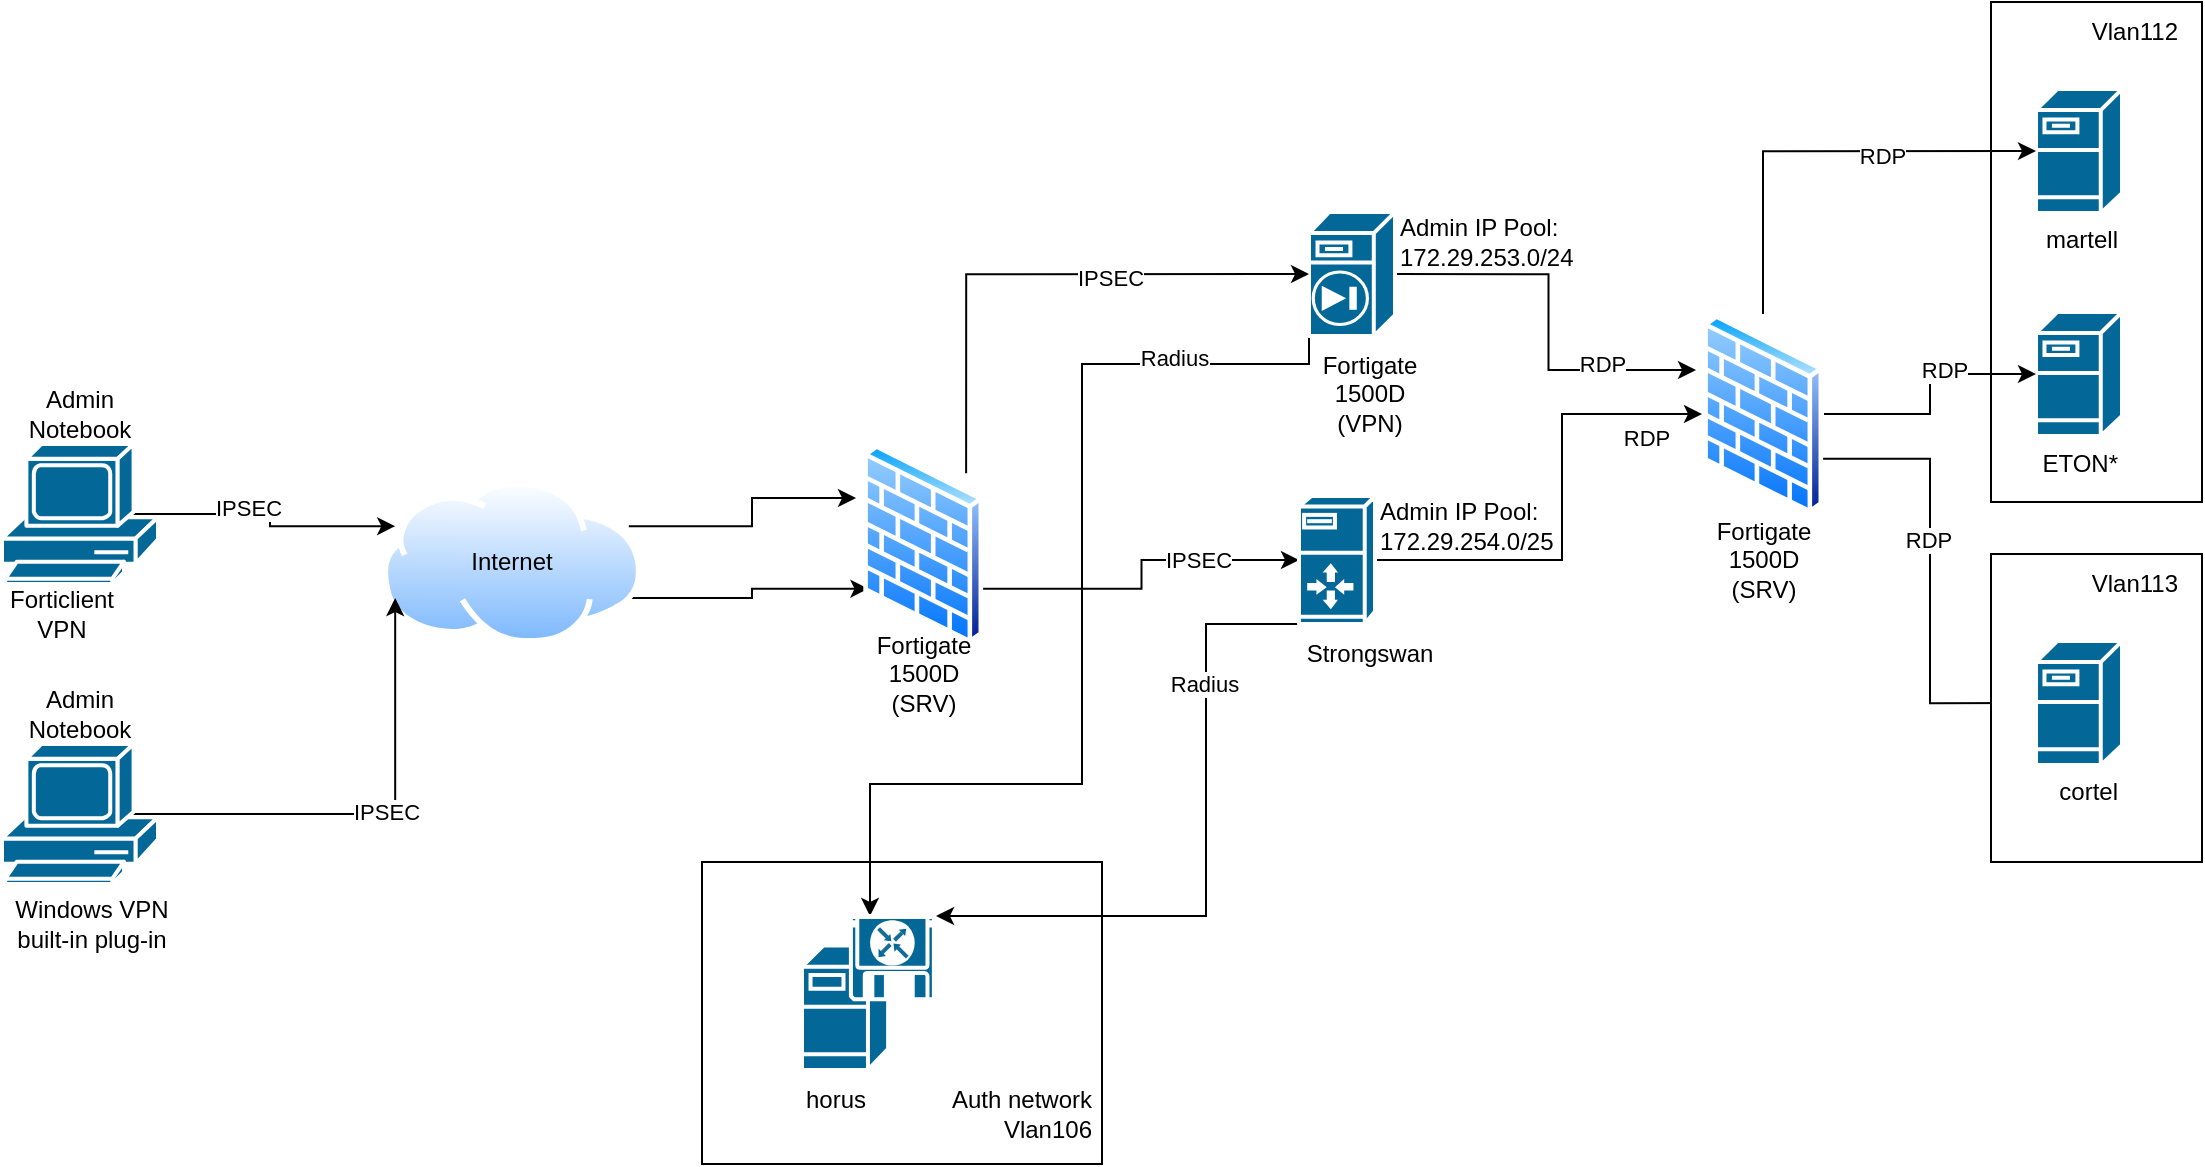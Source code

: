 <mxfile version="21.0.10" type="github">
  <diagram name="Страница 1" id="VsIa5indIaTqXPVTBbkE">
    <mxGraphModel dx="1323" dy="1180" grid="1" gridSize="10" guides="1" tooltips="1" connect="1" arrows="1" fold="1" page="1" pageScale="1" pageWidth="827" pageHeight="1169" math="0" shadow="0">
      <root>
        <mxCell id="0" />
        <mxCell id="1" parent="0" />
        <mxCell id="703FxTiw2iWIutwHa2g_-43" value="" style="rounded=0;whiteSpace=wrap;html=1;" vertex="1" parent="1">
          <mxGeometry x="390" y="519" width="200" height="151" as="geometry" />
        </mxCell>
        <mxCell id="703FxTiw2iWIutwHa2g_-15" style="edgeStyle=orthogonalEdgeStyle;rounded=0;orthogonalLoop=1;jettySize=auto;html=1;exitX=0.83;exitY=0.5;exitDx=0;exitDy=0;exitPerimeter=0;entryX=0;entryY=0.25;entryDx=0;entryDy=0;" edge="1" parent="1" source="703FxTiw2iWIutwHa2g_-1" target="703FxTiw2iWIutwHa2g_-4">
          <mxGeometry relative="1" as="geometry" />
        </mxCell>
        <mxCell id="703FxTiw2iWIutwHa2g_-16" value="IPSEC" style="edgeLabel;html=1;align=center;verticalAlign=middle;resizable=0;points=[];" vertex="1" connectable="0" parent="703FxTiw2iWIutwHa2g_-15">
          <mxGeometry x="-0.158" y="3" relative="1" as="geometry">
            <mxPoint as="offset" />
          </mxGeometry>
        </mxCell>
        <mxCell id="703FxTiw2iWIutwHa2g_-1" value="" style="shape=mxgraph.cisco.computers_and_peripherals.pc;sketch=0;html=1;pointerEvents=1;dashed=0;fillColor=#036897;strokeColor=#ffffff;strokeWidth=2;verticalLabelPosition=bottom;verticalAlign=top;align=center;outlineConnect=0;" vertex="1" parent="1">
          <mxGeometry x="40" y="310" width="78" height="70" as="geometry" />
        </mxCell>
        <mxCell id="703FxTiw2iWIutwHa2g_-39" style="edgeStyle=orthogonalEdgeStyle;rounded=0;orthogonalLoop=1;jettySize=auto;html=1;exitX=0;exitY=1;exitDx=0;exitDy=0;exitPerimeter=0;" edge="1" parent="1" source="703FxTiw2iWIutwHa2g_-2" target="703FxTiw2iWIutwHa2g_-3">
          <mxGeometry relative="1" as="geometry">
            <Array as="points">
              <mxPoint x="694" y="270" />
              <mxPoint x="580" y="270" />
              <mxPoint x="580" y="480" />
              <mxPoint x="474" y="480" />
            </Array>
          </mxGeometry>
        </mxCell>
        <mxCell id="703FxTiw2iWIutwHa2g_-40" value="Radius" style="edgeLabel;html=1;align=center;verticalAlign=middle;resizable=0;points=[];" vertex="1" connectable="0" parent="703FxTiw2iWIutwHa2g_-39">
          <mxGeometry x="-0.674" y="-3" relative="1" as="geometry">
            <mxPoint x="1" as="offset" />
          </mxGeometry>
        </mxCell>
        <mxCell id="703FxTiw2iWIutwHa2g_-48" style="edgeStyle=orthogonalEdgeStyle;rounded=0;orthogonalLoop=1;jettySize=auto;html=1;exitX=1;exitY=0.5;exitDx=0;exitDy=0;exitPerimeter=0;entryX=-0.049;entryY=0.28;entryDx=0;entryDy=0;entryPerimeter=0;" edge="1" parent="1" source="703FxTiw2iWIutwHa2g_-2" target="703FxTiw2iWIutwHa2g_-47">
          <mxGeometry relative="1" as="geometry" />
        </mxCell>
        <mxCell id="703FxTiw2iWIutwHa2g_-51" value="RDP" style="edgeLabel;html=1;align=center;verticalAlign=middle;resizable=0;points=[];" vertex="1" connectable="0" parent="703FxTiw2iWIutwHa2g_-48">
          <mxGeometry x="-0.35" y="2" relative="1" as="geometry">
            <mxPoint x="39" y="47" as="offset" />
          </mxGeometry>
        </mxCell>
        <mxCell id="703FxTiw2iWIutwHa2g_-2" value="" style="shape=mxgraph.cisco.security.centri_firewall;sketch=0;html=1;pointerEvents=1;dashed=0;fillColor=#036897;strokeColor=#ffffff;strokeWidth=2;verticalLabelPosition=bottom;verticalAlign=top;align=center;outlineConnect=0;" vertex="1" parent="1">
          <mxGeometry x="693.5" y="194.05" width="43" height="62" as="geometry" />
        </mxCell>
        <mxCell id="703FxTiw2iWIutwHa2g_-3" value="" style="shape=mxgraph.cisco.servers.software_based_server;sketch=0;html=1;pointerEvents=1;dashed=0;fillColor=#036897;strokeColor=#ffffff;strokeWidth=2;verticalLabelPosition=bottom;verticalAlign=top;align=center;outlineConnect=0;" vertex="1" parent="1">
          <mxGeometry x="440" y="546" width="67" height="77" as="geometry" />
        </mxCell>
        <mxCell id="703FxTiw2iWIutwHa2g_-8" style="edgeStyle=orthogonalEdgeStyle;rounded=0;orthogonalLoop=1;jettySize=auto;html=1;entryX=0;entryY=0.5;entryDx=0;entryDy=0;entryPerimeter=0;exitX=1;exitY=0;exitDx=0;exitDy=0;" edge="1" parent="1" source="703FxTiw2iWIutwHa2g_-27" target="703FxTiw2iWIutwHa2g_-2">
          <mxGeometry relative="1" as="geometry">
            <mxPoint x="380" y="310" as="sourcePoint" />
            <Array as="points">
              <mxPoint x="522" y="225" />
            </Array>
          </mxGeometry>
        </mxCell>
        <mxCell id="703FxTiw2iWIutwHa2g_-35" value="IPSEC" style="edgeLabel;html=1;align=center;verticalAlign=middle;resizable=0;points=[];" vertex="1" connectable="0" parent="703FxTiw2iWIutwHa2g_-8">
          <mxGeometry x="0.261" y="-2" relative="1" as="geometry">
            <mxPoint as="offset" />
          </mxGeometry>
        </mxCell>
        <mxCell id="703FxTiw2iWIutwHa2g_-31" style="edgeStyle=orthogonalEdgeStyle;rounded=0;orthogonalLoop=1;jettySize=auto;html=1;exitX=1;exitY=0.25;exitDx=0;exitDy=0;entryX=-0.049;entryY=0.27;entryDx=0;entryDy=0;entryPerimeter=0;" edge="1" parent="1" source="703FxTiw2iWIutwHa2g_-4" target="703FxTiw2iWIutwHa2g_-27">
          <mxGeometry relative="1" as="geometry" />
        </mxCell>
        <mxCell id="703FxTiw2iWIutwHa2g_-42" style="edgeStyle=orthogonalEdgeStyle;rounded=0;orthogonalLoop=1;jettySize=auto;html=1;exitX=1;exitY=0.75;exitDx=0;exitDy=0;entryX=0;entryY=0.75;entryDx=0;entryDy=0;" edge="1" parent="1" source="703FxTiw2iWIutwHa2g_-4" target="703FxTiw2iWIutwHa2g_-27">
          <mxGeometry relative="1" as="geometry" />
        </mxCell>
        <mxCell id="703FxTiw2iWIutwHa2g_-4" value="" style="image;aspect=fixed;perimeter=ellipsePerimeter;html=1;align=center;shadow=0;dashed=0;spacingTop=3;image=img/lib/active_directory/internet_cloud.svg;" vertex="1" parent="1">
          <mxGeometry x="230" y="328.1" width="130" height="81.9" as="geometry" />
        </mxCell>
        <mxCell id="703FxTiw2iWIutwHa2g_-5" value="Admin Notebook" style="text;html=1;strokeColor=none;fillColor=none;align=center;verticalAlign=middle;whiteSpace=wrap;rounded=0;" vertex="1" parent="1">
          <mxGeometry x="49" y="280" width="60" height="30" as="geometry" />
        </mxCell>
        <mxCell id="703FxTiw2iWIutwHa2g_-6" value="Internet" style="text;html=1;strokeColor=none;fillColor=none;align=center;verticalAlign=middle;whiteSpace=wrap;rounded=0;" vertex="1" parent="1">
          <mxGeometry x="265" y="354.05" width="60" height="30" as="geometry" />
        </mxCell>
        <mxCell id="703FxTiw2iWIutwHa2g_-10" value="&lt;div&gt;Fortigate 1500D (VPN)&lt;/div&gt;" style="text;html=1;strokeColor=none;fillColor=none;align=center;verticalAlign=middle;whiteSpace=wrap;rounded=0;" vertex="1" parent="1">
          <mxGeometry x="693.5" y="270" width="60" height="30" as="geometry" />
        </mxCell>
        <mxCell id="703FxTiw2iWIutwHa2g_-13" style="edgeStyle=orthogonalEdgeStyle;rounded=0;orthogonalLoop=1;jettySize=auto;html=1;exitX=0.83;exitY=0.5;exitDx=0;exitDy=0;exitPerimeter=0;entryX=0;entryY=0.75;entryDx=0;entryDy=0;" edge="1" parent="1" source="703FxTiw2iWIutwHa2g_-11" target="703FxTiw2iWIutwHa2g_-4">
          <mxGeometry relative="1" as="geometry" />
        </mxCell>
        <mxCell id="703FxTiw2iWIutwHa2g_-19" value="IPSEC" style="edgeLabel;html=1;align=center;verticalAlign=middle;resizable=0;points=[];" vertex="1" connectable="0" parent="703FxTiw2iWIutwHa2g_-13">
          <mxGeometry x="0.062" y="1" relative="1" as="geometry">
            <mxPoint as="offset" />
          </mxGeometry>
        </mxCell>
        <mxCell id="703FxTiw2iWIutwHa2g_-11" value="" style="shape=mxgraph.cisco.computers_and_peripherals.pc;sketch=0;html=1;pointerEvents=1;dashed=0;fillColor=#036897;strokeColor=#ffffff;strokeWidth=2;verticalLabelPosition=bottom;verticalAlign=top;align=center;outlineConnect=0;" vertex="1" parent="1">
          <mxGeometry x="40" y="460" width="78" height="70" as="geometry" />
        </mxCell>
        <mxCell id="703FxTiw2iWIutwHa2g_-12" value="Admin Notebook" style="text;html=1;strokeColor=none;fillColor=none;align=center;verticalAlign=middle;whiteSpace=wrap;rounded=0;" vertex="1" parent="1">
          <mxGeometry x="49" y="430" width="60" height="30" as="geometry" />
        </mxCell>
        <mxCell id="703FxTiw2iWIutwHa2g_-17" value="Forticlient VPN" style="text;html=1;strokeColor=none;fillColor=none;align=center;verticalAlign=middle;whiteSpace=wrap;rounded=0;" vertex="1" parent="1">
          <mxGeometry x="40" y="380" width="60" height="30" as="geometry" />
        </mxCell>
        <mxCell id="703FxTiw2iWIutwHa2g_-18" value="Windows VPN built-in plug-in" style="text;html=1;strokeColor=none;fillColor=none;align=center;verticalAlign=middle;whiteSpace=wrap;rounded=0;" vertex="1" parent="1">
          <mxGeometry x="40" y="530" width="90" height="40" as="geometry" />
        </mxCell>
        <mxCell id="703FxTiw2iWIutwHa2g_-24" style="edgeStyle=orthogonalEdgeStyle;rounded=0;orthogonalLoop=1;jettySize=auto;html=1;exitX=1;exitY=0.75;exitDx=0;exitDy=0;entryX=0;entryY=0.5;entryDx=0;entryDy=0;entryPerimeter=0;" edge="1" parent="1" source="703FxTiw2iWIutwHa2g_-27" target="703FxTiw2iWIutwHa2g_-37">
          <mxGeometry relative="1" as="geometry">
            <mxPoint x="413.406" y="402.979" as="sourcePoint" />
            <mxPoint x="560" y="368" as="targetPoint" />
          </mxGeometry>
        </mxCell>
        <mxCell id="703FxTiw2iWIutwHa2g_-36" value="IPSEC" style="edgeLabel;html=1;align=center;verticalAlign=middle;resizable=0;points=[];" vertex="1" connectable="0" parent="703FxTiw2iWIutwHa2g_-24">
          <mxGeometry x="0.414" relative="1" as="geometry">
            <mxPoint as="offset" />
          </mxGeometry>
        </mxCell>
        <mxCell id="703FxTiw2iWIutwHa2g_-25" value="Strongswan" style="text;html=1;strokeColor=none;fillColor=none;align=center;verticalAlign=middle;whiteSpace=wrap;rounded=0;" vertex="1" parent="1">
          <mxGeometry x="688.5" y="400" width="70" height="30" as="geometry" />
        </mxCell>
        <mxCell id="703FxTiw2iWIutwHa2g_-27" value="" style="image;aspect=fixed;perimeter=ellipsePerimeter;html=1;align=center;shadow=0;dashed=0;spacingTop=3;image=img/lib/active_directory/firewall.svg;" vertex="1" parent="1">
          <mxGeometry x="470" y="310" width="61" height="100" as="geometry" />
        </mxCell>
        <mxCell id="703FxTiw2iWIutwHa2g_-34" value="Fortigate 1500D (SRV)" style="text;html=1;strokeColor=none;fillColor=none;align=center;verticalAlign=middle;whiteSpace=wrap;rounded=0;" vertex="1" parent="1">
          <mxGeometry x="471" y="410" width="60" height="30" as="geometry" />
        </mxCell>
        <mxCell id="703FxTiw2iWIutwHa2g_-38" style="edgeStyle=orthogonalEdgeStyle;rounded=0;orthogonalLoop=1;jettySize=auto;html=1;entryX=1;entryY=0;entryDx=0;entryDy=0;entryPerimeter=0;exitX=0;exitY=1;exitDx=0;exitDy=0;exitPerimeter=0;" edge="1" parent="1" source="703FxTiw2iWIutwHa2g_-37" target="703FxTiw2iWIutwHa2g_-3">
          <mxGeometry relative="1" as="geometry">
            <Array as="points">
              <mxPoint x="642" y="400" />
            </Array>
          </mxGeometry>
        </mxCell>
        <mxCell id="703FxTiw2iWIutwHa2g_-41" value="Radius" style="edgeLabel;html=1;align=center;verticalAlign=middle;resizable=0;points=[];" vertex="1" connectable="0" parent="703FxTiw2iWIutwHa2g_-38">
          <mxGeometry x="-0.533" y="-1" relative="1" as="geometry">
            <mxPoint as="offset" />
          </mxGeometry>
        </mxCell>
        <mxCell id="703FxTiw2iWIutwHa2g_-49" style="edgeStyle=orthogonalEdgeStyle;rounded=0;orthogonalLoop=1;jettySize=auto;html=1;exitX=1;exitY=0.5;exitDx=0;exitDy=0;exitPerimeter=0;entryX=0;entryY=0.5;entryDx=0;entryDy=0;" edge="1" parent="1" source="703FxTiw2iWIutwHa2g_-37" target="703FxTiw2iWIutwHa2g_-47">
          <mxGeometry relative="1" as="geometry">
            <Array as="points">
              <mxPoint x="820" y="368" />
              <mxPoint x="820" y="295" />
            </Array>
          </mxGeometry>
        </mxCell>
        <mxCell id="703FxTiw2iWIutwHa2g_-50" value="RDP" style="edgeLabel;html=1;align=center;verticalAlign=middle;resizable=0;points=[];" vertex="1" connectable="0" parent="703FxTiw2iWIutwHa2g_-49">
          <mxGeometry x="0.21" y="-1" relative="1" as="geometry">
            <mxPoint x="41" y="-12" as="offset" />
          </mxGeometry>
        </mxCell>
        <mxCell id="703FxTiw2iWIutwHa2g_-37" value="" style="shape=mxgraph.cisco.servers.server_with_router;sketch=0;html=1;pointerEvents=1;dashed=0;fillColor=#036897;strokeColor=#ffffff;strokeWidth=2;verticalLabelPosition=bottom;verticalAlign=top;align=center;outlineConnect=0;" vertex="1" parent="1">
          <mxGeometry x="688.5" y="336" width="38" height="64" as="geometry" />
        </mxCell>
        <mxCell id="703FxTiw2iWIutwHa2g_-45" value="&lt;div&gt;Auth network&lt;br&gt;&lt;/div&gt;&lt;div&gt;Vlan106&lt;/div&gt;" style="text;html=1;strokeColor=none;fillColor=none;align=right;verticalAlign=middle;whiteSpace=wrap;rounded=0;" vertex="1" parent="1">
          <mxGeometry x="507" y="630" width="80" height="30" as="geometry" />
        </mxCell>
        <mxCell id="703FxTiw2iWIutwHa2g_-46" value="horus" style="text;html=1;strokeColor=none;fillColor=none;align=right;verticalAlign=middle;whiteSpace=wrap;rounded=0;" vertex="1" parent="1">
          <mxGeometry x="394" y="623" width="80" height="30" as="geometry" />
        </mxCell>
        <mxCell id="703FxTiw2iWIutwHa2g_-76" style="edgeStyle=orthogonalEdgeStyle;rounded=0;orthogonalLoop=1;jettySize=auto;html=1;exitX=1;exitY=0.75;exitDx=0;exitDy=0;entryX=0;entryY=0.5;entryDx=0;entryDy=0;entryPerimeter=0;" edge="1" parent="1" source="703FxTiw2iWIutwHa2g_-47" target="703FxTiw2iWIutwHa2g_-67">
          <mxGeometry relative="1" as="geometry" />
        </mxCell>
        <mxCell id="703FxTiw2iWIutwHa2g_-77" value="RDP" style="edgeLabel;html=1;align=center;verticalAlign=middle;resizable=0;points=[];" vertex="1" connectable="0" parent="703FxTiw2iWIutwHa2g_-76">
          <mxGeometry x="-0.16" y="-1" relative="1" as="geometry">
            <mxPoint as="offset" />
          </mxGeometry>
        </mxCell>
        <mxCell id="703FxTiw2iWIutwHa2g_-47" value="" style="image;aspect=fixed;perimeter=ellipsePerimeter;html=1;align=center;shadow=0;dashed=0;spacingTop=3;image=img/lib/active_directory/firewall.svg;" vertex="1" parent="1">
          <mxGeometry x="890" y="245" width="61" height="100" as="geometry" />
        </mxCell>
        <mxCell id="703FxTiw2iWIutwHa2g_-53" value="Fortigate 1500D (SRV)" style="text;html=1;strokeColor=none;fillColor=none;align=center;verticalAlign=middle;whiteSpace=wrap;rounded=0;" vertex="1" parent="1">
          <mxGeometry x="891" y="353" width="60" height="30" as="geometry" />
        </mxCell>
        <mxCell id="703FxTiw2iWIutwHa2g_-54" value="&lt;div&gt;Admin IP Pool: 172.29.253.0/24&lt;br&gt;&lt;/div&gt;" style="text;html=1;strokeColor=none;fillColor=none;align=left;verticalAlign=middle;whiteSpace=wrap;rounded=0;" vertex="1" parent="1">
          <mxGeometry x="736.5" y="194.05" width="113.5" height="30" as="geometry" />
        </mxCell>
        <mxCell id="703FxTiw2iWIutwHa2g_-56" value="&lt;div&gt;Admin IP Pool: 172.29.254.0/25&lt;br&gt;&lt;/div&gt;" style="text;html=1;strokeColor=none;fillColor=none;align=left;verticalAlign=middle;whiteSpace=wrap;rounded=0;" vertex="1" parent="1">
          <mxGeometry x="726.5" y="336" width="113.5" height="30" as="geometry" />
        </mxCell>
        <mxCell id="703FxTiw2iWIutwHa2g_-57" value="" style="rounded=0;whiteSpace=wrap;html=1;" vertex="1" parent="1">
          <mxGeometry x="1034.5" y="89" width="105.5" height="250" as="geometry" />
        </mxCell>
        <mxCell id="703FxTiw2iWIutwHa2g_-59" value="martell" style="text;html=1;strokeColor=none;fillColor=none;align=right;verticalAlign=middle;whiteSpace=wrap;rounded=0;" vertex="1" parent="1">
          <mxGeometry x="1020" y="193.05" width="80" height="30" as="geometry" />
        </mxCell>
        <mxCell id="703FxTiw2iWIutwHa2g_-60" value="&lt;div&gt;Vlan112&lt;/div&gt;" style="text;html=1;strokeColor=none;fillColor=none;align=right;verticalAlign=middle;whiteSpace=wrap;rounded=0;" vertex="1" parent="1">
          <mxGeometry x="1050" y="89" width="80" height="30" as="geometry" />
        </mxCell>
        <mxCell id="703FxTiw2iWIutwHa2g_-61" value="" style="shape=mxgraph.cisco.servers.fileserver;sketch=0;html=1;pointerEvents=1;dashed=0;fillColor=#036897;strokeColor=#ffffff;strokeWidth=2;verticalLabelPosition=bottom;verticalAlign=top;align=center;outlineConnect=0;" vertex="1" parent="1">
          <mxGeometry x="1057" y="132.55" width="43" height="62" as="geometry" />
        </mxCell>
        <mxCell id="703FxTiw2iWIutwHa2g_-62" value="ETON*" style="text;html=1;strokeColor=none;fillColor=none;align=right;verticalAlign=middle;whiteSpace=wrap;rounded=0;" vertex="1" parent="1">
          <mxGeometry x="1020" y="304.5" width="80" height="30" as="geometry" />
        </mxCell>
        <mxCell id="703FxTiw2iWIutwHa2g_-63" value="" style="shape=mxgraph.cisco.servers.fileserver;sketch=0;html=1;pointerEvents=1;dashed=0;fillColor=#036897;strokeColor=#ffffff;strokeWidth=2;verticalLabelPosition=bottom;verticalAlign=top;align=center;outlineConnect=0;" vertex="1" parent="1">
          <mxGeometry x="1057" y="244" width="43" height="62" as="geometry" />
        </mxCell>
        <mxCell id="703FxTiw2iWIutwHa2g_-64" value="" style="rounded=0;whiteSpace=wrap;html=1;" vertex="1" parent="1">
          <mxGeometry x="1034.5" y="365" width="105.5" height="154" as="geometry" />
        </mxCell>
        <mxCell id="703FxTiw2iWIutwHa2g_-65" value="cortel" style="text;html=1;strokeColor=none;fillColor=none;align=right;verticalAlign=middle;whiteSpace=wrap;rounded=0;" vertex="1" parent="1">
          <mxGeometry x="1020" y="469.05" width="80" height="30" as="geometry" />
        </mxCell>
        <mxCell id="703FxTiw2iWIutwHa2g_-66" value="&lt;div&gt;Vlan113&lt;/div&gt;" style="text;html=1;strokeColor=none;fillColor=none;align=right;verticalAlign=middle;whiteSpace=wrap;rounded=0;" vertex="1" parent="1">
          <mxGeometry x="1050" y="365" width="80" height="30" as="geometry" />
        </mxCell>
        <mxCell id="703FxTiw2iWIutwHa2g_-67" value="" style="shape=mxgraph.cisco.servers.fileserver;sketch=0;html=1;pointerEvents=1;dashed=0;fillColor=#036897;strokeColor=#ffffff;strokeWidth=2;verticalLabelPosition=bottom;verticalAlign=top;align=center;outlineConnect=0;" vertex="1" parent="1">
          <mxGeometry x="1057" y="408.55" width="43" height="62" as="geometry" />
        </mxCell>
        <mxCell id="703FxTiw2iWIutwHa2g_-70" style="edgeStyle=orthogonalEdgeStyle;rounded=0;orthogonalLoop=1;jettySize=auto;html=1;exitX=0.5;exitY=0;exitDx=0;exitDy=0;entryX=0;entryY=0.5;entryDx=0;entryDy=0;entryPerimeter=0;" edge="1" parent="1" source="703FxTiw2iWIutwHa2g_-47" target="703FxTiw2iWIutwHa2g_-61">
          <mxGeometry relative="1" as="geometry" />
        </mxCell>
        <mxCell id="703FxTiw2iWIutwHa2g_-71" value="RDP" style="edgeLabel;html=1;align=center;verticalAlign=middle;resizable=0;points=[];" vertex="1" connectable="0" parent="703FxTiw2iWIutwHa2g_-70">
          <mxGeometry x="0.29" y="-2" relative="1" as="geometry">
            <mxPoint as="offset" />
          </mxGeometry>
        </mxCell>
        <mxCell id="703FxTiw2iWIutwHa2g_-72" style="edgeStyle=orthogonalEdgeStyle;rounded=0;orthogonalLoop=1;jettySize=auto;html=1;exitX=1;exitY=0.5;exitDx=0;exitDy=0;entryX=0;entryY=0.5;entryDx=0;entryDy=0;entryPerimeter=0;" edge="1" parent="1" source="703FxTiw2iWIutwHa2g_-47" target="703FxTiw2iWIutwHa2g_-63">
          <mxGeometry relative="1" as="geometry" />
        </mxCell>
        <mxCell id="703FxTiw2iWIutwHa2g_-75" value="RDP" style="edgeLabel;html=1;align=center;verticalAlign=middle;resizable=0;points=[];" vertex="1" connectable="0" parent="703FxTiw2iWIutwHa2g_-72">
          <mxGeometry x="0.265" y="2" relative="1" as="geometry">
            <mxPoint as="offset" />
          </mxGeometry>
        </mxCell>
      </root>
    </mxGraphModel>
  </diagram>
</mxfile>
